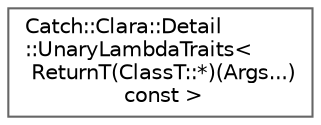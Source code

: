 digraph "Graphical Class Hierarchy"
{
 // LATEX_PDF_SIZE
  bgcolor="transparent";
  edge [fontname=Helvetica,fontsize=10,labelfontname=Helvetica,labelfontsize=10];
  node [fontname=Helvetica,fontsize=10,shape=box,height=0.2,width=0.4];
  rankdir="LR";
  Node0 [id="Node000000",label="Catch::Clara::Detail\l::UnaryLambdaTraits\<\l ReturnT(ClassT::*)(Args...)\l const \>",height=0.2,width=0.4,color="grey40", fillcolor="white", style="filled",URL="$structCatch_1_1Clara_1_1Detail_1_1UnaryLambdaTraits_3_01ReturnT_07ClassT_1_1_5_08_07Args_8_8_8_08_01const_01_4.html",tooltip=" "];
}
